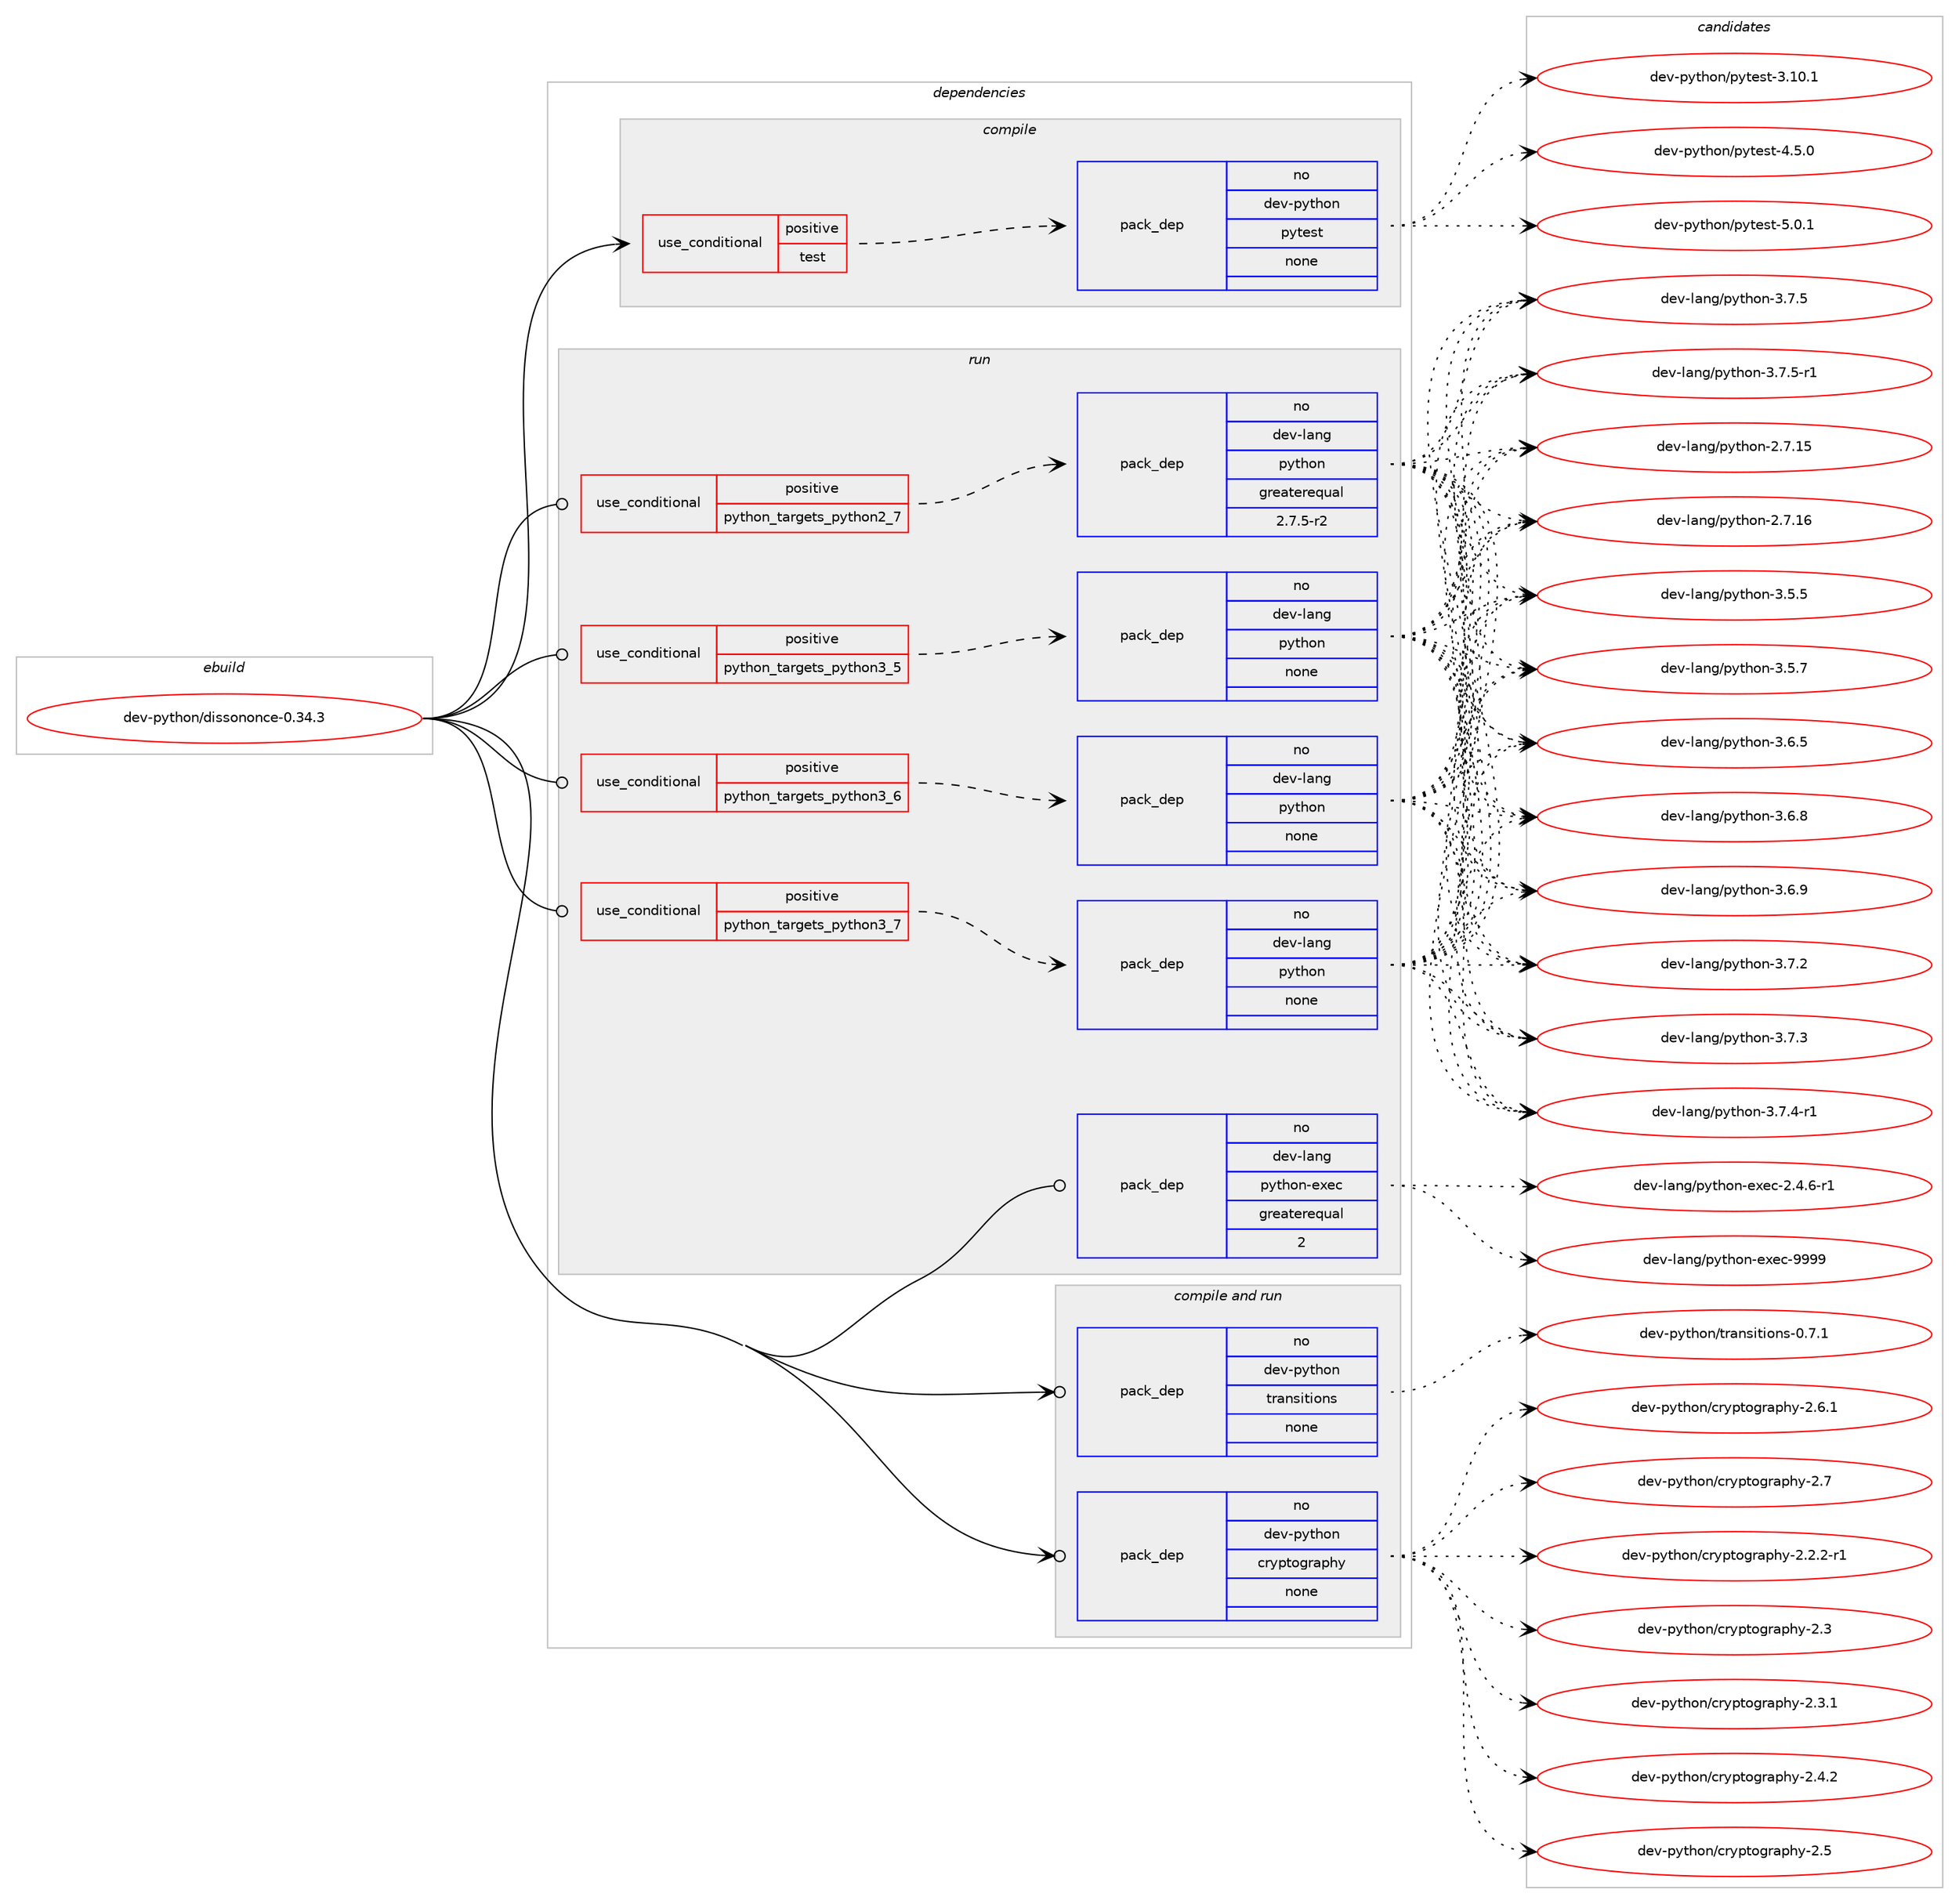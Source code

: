 digraph prolog {

# *************
# Graph options
# *************

newrank=true;
concentrate=true;
compound=true;
graph [rankdir=LR,fontname=Helvetica,fontsize=10,ranksep=1.5];#, ranksep=2.5, nodesep=0.2];
edge  [arrowhead=vee];
node  [fontname=Helvetica,fontsize=10];

# **********
# The ebuild
# **********

subgraph cluster_leftcol {
color=gray;
rank=same;
label=<<i>ebuild</i>>;
id [label="dev-python/dissononce-0.34.3", color=red, width=4, href="../dev-python/dissononce-0.34.3.svg"];
}

# ****************
# The dependencies
# ****************

subgraph cluster_midcol {
color=gray;
label=<<i>dependencies</i>>;
subgraph cluster_compile {
fillcolor="#eeeeee";
style=filled;
label=<<i>compile</i>>;
subgraph cond138414 {
dependency601490 [label=<<TABLE BORDER="0" CELLBORDER="1" CELLSPACING="0" CELLPADDING="4"><TR><TD ROWSPAN="3" CELLPADDING="10">use_conditional</TD></TR><TR><TD>positive</TD></TR><TR><TD>test</TD></TR></TABLE>>, shape=none, color=red];
subgraph pack451282 {
dependency601491 [label=<<TABLE BORDER="0" CELLBORDER="1" CELLSPACING="0" CELLPADDING="4" WIDTH="220"><TR><TD ROWSPAN="6" CELLPADDING="30">pack_dep</TD></TR><TR><TD WIDTH="110">no</TD></TR><TR><TD>dev-python</TD></TR><TR><TD>pytest</TD></TR><TR><TD>none</TD></TR><TR><TD></TD></TR></TABLE>>, shape=none, color=blue];
}
dependency601490:e -> dependency601491:w [weight=20,style="dashed",arrowhead="vee"];
}
id:e -> dependency601490:w [weight=20,style="solid",arrowhead="vee"];
}
subgraph cluster_compileandrun {
fillcolor="#eeeeee";
style=filled;
label=<<i>compile and run</i>>;
subgraph pack451283 {
dependency601492 [label=<<TABLE BORDER="0" CELLBORDER="1" CELLSPACING="0" CELLPADDING="4" WIDTH="220"><TR><TD ROWSPAN="6" CELLPADDING="30">pack_dep</TD></TR><TR><TD WIDTH="110">no</TD></TR><TR><TD>dev-python</TD></TR><TR><TD>cryptography</TD></TR><TR><TD>none</TD></TR><TR><TD></TD></TR></TABLE>>, shape=none, color=blue];
}
id:e -> dependency601492:w [weight=20,style="solid",arrowhead="odotvee"];
subgraph pack451284 {
dependency601493 [label=<<TABLE BORDER="0" CELLBORDER="1" CELLSPACING="0" CELLPADDING="4" WIDTH="220"><TR><TD ROWSPAN="6" CELLPADDING="30">pack_dep</TD></TR><TR><TD WIDTH="110">no</TD></TR><TR><TD>dev-python</TD></TR><TR><TD>transitions</TD></TR><TR><TD>none</TD></TR><TR><TD></TD></TR></TABLE>>, shape=none, color=blue];
}
id:e -> dependency601493:w [weight=20,style="solid",arrowhead="odotvee"];
}
subgraph cluster_run {
fillcolor="#eeeeee";
style=filled;
label=<<i>run</i>>;
subgraph cond138415 {
dependency601494 [label=<<TABLE BORDER="0" CELLBORDER="1" CELLSPACING="0" CELLPADDING="4"><TR><TD ROWSPAN="3" CELLPADDING="10">use_conditional</TD></TR><TR><TD>positive</TD></TR><TR><TD>python_targets_python2_7</TD></TR></TABLE>>, shape=none, color=red];
subgraph pack451285 {
dependency601495 [label=<<TABLE BORDER="0" CELLBORDER="1" CELLSPACING="0" CELLPADDING="4" WIDTH="220"><TR><TD ROWSPAN="6" CELLPADDING="30">pack_dep</TD></TR><TR><TD WIDTH="110">no</TD></TR><TR><TD>dev-lang</TD></TR><TR><TD>python</TD></TR><TR><TD>greaterequal</TD></TR><TR><TD>2.7.5-r2</TD></TR></TABLE>>, shape=none, color=blue];
}
dependency601494:e -> dependency601495:w [weight=20,style="dashed",arrowhead="vee"];
}
id:e -> dependency601494:w [weight=20,style="solid",arrowhead="odot"];
subgraph cond138416 {
dependency601496 [label=<<TABLE BORDER="0" CELLBORDER="1" CELLSPACING="0" CELLPADDING="4"><TR><TD ROWSPAN="3" CELLPADDING="10">use_conditional</TD></TR><TR><TD>positive</TD></TR><TR><TD>python_targets_python3_5</TD></TR></TABLE>>, shape=none, color=red];
subgraph pack451286 {
dependency601497 [label=<<TABLE BORDER="0" CELLBORDER="1" CELLSPACING="0" CELLPADDING="4" WIDTH="220"><TR><TD ROWSPAN="6" CELLPADDING="30">pack_dep</TD></TR><TR><TD WIDTH="110">no</TD></TR><TR><TD>dev-lang</TD></TR><TR><TD>python</TD></TR><TR><TD>none</TD></TR><TR><TD></TD></TR></TABLE>>, shape=none, color=blue];
}
dependency601496:e -> dependency601497:w [weight=20,style="dashed",arrowhead="vee"];
}
id:e -> dependency601496:w [weight=20,style="solid",arrowhead="odot"];
subgraph cond138417 {
dependency601498 [label=<<TABLE BORDER="0" CELLBORDER="1" CELLSPACING="0" CELLPADDING="4"><TR><TD ROWSPAN="3" CELLPADDING="10">use_conditional</TD></TR><TR><TD>positive</TD></TR><TR><TD>python_targets_python3_6</TD></TR></TABLE>>, shape=none, color=red];
subgraph pack451287 {
dependency601499 [label=<<TABLE BORDER="0" CELLBORDER="1" CELLSPACING="0" CELLPADDING="4" WIDTH="220"><TR><TD ROWSPAN="6" CELLPADDING="30">pack_dep</TD></TR><TR><TD WIDTH="110">no</TD></TR><TR><TD>dev-lang</TD></TR><TR><TD>python</TD></TR><TR><TD>none</TD></TR><TR><TD></TD></TR></TABLE>>, shape=none, color=blue];
}
dependency601498:e -> dependency601499:w [weight=20,style="dashed",arrowhead="vee"];
}
id:e -> dependency601498:w [weight=20,style="solid",arrowhead="odot"];
subgraph cond138418 {
dependency601500 [label=<<TABLE BORDER="0" CELLBORDER="1" CELLSPACING="0" CELLPADDING="4"><TR><TD ROWSPAN="3" CELLPADDING="10">use_conditional</TD></TR><TR><TD>positive</TD></TR><TR><TD>python_targets_python3_7</TD></TR></TABLE>>, shape=none, color=red];
subgraph pack451288 {
dependency601501 [label=<<TABLE BORDER="0" CELLBORDER="1" CELLSPACING="0" CELLPADDING="4" WIDTH="220"><TR><TD ROWSPAN="6" CELLPADDING="30">pack_dep</TD></TR><TR><TD WIDTH="110">no</TD></TR><TR><TD>dev-lang</TD></TR><TR><TD>python</TD></TR><TR><TD>none</TD></TR><TR><TD></TD></TR></TABLE>>, shape=none, color=blue];
}
dependency601500:e -> dependency601501:w [weight=20,style="dashed",arrowhead="vee"];
}
id:e -> dependency601500:w [weight=20,style="solid",arrowhead="odot"];
subgraph pack451289 {
dependency601502 [label=<<TABLE BORDER="0" CELLBORDER="1" CELLSPACING="0" CELLPADDING="4" WIDTH="220"><TR><TD ROWSPAN="6" CELLPADDING="30">pack_dep</TD></TR><TR><TD WIDTH="110">no</TD></TR><TR><TD>dev-lang</TD></TR><TR><TD>python-exec</TD></TR><TR><TD>greaterequal</TD></TR><TR><TD>2</TD></TR></TABLE>>, shape=none, color=blue];
}
id:e -> dependency601502:w [weight=20,style="solid",arrowhead="odot"];
}
}

# **************
# The candidates
# **************

subgraph cluster_choices {
rank=same;
color=gray;
label=<<i>candidates</i>>;

subgraph choice451282 {
color=black;
nodesep=1;
choice100101118451121211161041111104711212111610111511645514649484649 [label="dev-python/pytest-3.10.1", color=red, width=4,href="../dev-python/pytest-3.10.1.svg"];
choice1001011184511212111610411111047112121116101115116455246534648 [label="dev-python/pytest-4.5.0", color=red, width=4,href="../dev-python/pytest-4.5.0.svg"];
choice1001011184511212111610411111047112121116101115116455346484649 [label="dev-python/pytest-5.0.1", color=red, width=4,href="../dev-python/pytest-5.0.1.svg"];
dependency601491:e -> choice100101118451121211161041111104711212111610111511645514649484649:w [style=dotted,weight="100"];
dependency601491:e -> choice1001011184511212111610411111047112121116101115116455246534648:w [style=dotted,weight="100"];
dependency601491:e -> choice1001011184511212111610411111047112121116101115116455346484649:w [style=dotted,weight="100"];
}
subgraph choice451283 {
color=black;
nodesep=1;
choice100101118451121211161041111104799114121112116111103114971121041214550465046504511449 [label="dev-python/cryptography-2.2.2-r1", color=red, width=4,href="../dev-python/cryptography-2.2.2-r1.svg"];
choice1001011184511212111610411111047991141211121161111031149711210412145504651 [label="dev-python/cryptography-2.3", color=red, width=4,href="../dev-python/cryptography-2.3.svg"];
choice10010111845112121116104111110479911412111211611110311497112104121455046514649 [label="dev-python/cryptography-2.3.1", color=red, width=4,href="../dev-python/cryptography-2.3.1.svg"];
choice10010111845112121116104111110479911412111211611110311497112104121455046524650 [label="dev-python/cryptography-2.4.2", color=red, width=4,href="../dev-python/cryptography-2.4.2.svg"];
choice1001011184511212111610411111047991141211121161111031149711210412145504653 [label="dev-python/cryptography-2.5", color=red, width=4,href="../dev-python/cryptography-2.5.svg"];
choice10010111845112121116104111110479911412111211611110311497112104121455046544649 [label="dev-python/cryptography-2.6.1", color=red, width=4,href="../dev-python/cryptography-2.6.1.svg"];
choice1001011184511212111610411111047991141211121161111031149711210412145504655 [label="dev-python/cryptography-2.7", color=red, width=4,href="../dev-python/cryptography-2.7.svg"];
dependency601492:e -> choice100101118451121211161041111104799114121112116111103114971121041214550465046504511449:w [style=dotted,weight="100"];
dependency601492:e -> choice1001011184511212111610411111047991141211121161111031149711210412145504651:w [style=dotted,weight="100"];
dependency601492:e -> choice10010111845112121116104111110479911412111211611110311497112104121455046514649:w [style=dotted,weight="100"];
dependency601492:e -> choice10010111845112121116104111110479911412111211611110311497112104121455046524650:w [style=dotted,weight="100"];
dependency601492:e -> choice1001011184511212111610411111047991141211121161111031149711210412145504653:w [style=dotted,weight="100"];
dependency601492:e -> choice10010111845112121116104111110479911412111211611110311497112104121455046544649:w [style=dotted,weight="100"];
dependency601492:e -> choice1001011184511212111610411111047991141211121161111031149711210412145504655:w [style=dotted,weight="100"];
}
subgraph choice451284 {
color=black;
nodesep=1;
choice100101118451121211161041111104711611497110115105116105111110115454846554649 [label="dev-python/transitions-0.7.1", color=red, width=4,href="../dev-python/transitions-0.7.1.svg"];
dependency601493:e -> choice100101118451121211161041111104711611497110115105116105111110115454846554649:w [style=dotted,weight="100"];
}
subgraph choice451285 {
color=black;
nodesep=1;
choice10010111845108971101034711212111610411111045504655464953 [label="dev-lang/python-2.7.15", color=red, width=4,href="../dev-lang/python-2.7.15.svg"];
choice10010111845108971101034711212111610411111045504655464954 [label="dev-lang/python-2.7.16", color=red, width=4,href="../dev-lang/python-2.7.16.svg"];
choice100101118451089711010347112121116104111110455146534653 [label="dev-lang/python-3.5.5", color=red, width=4,href="../dev-lang/python-3.5.5.svg"];
choice100101118451089711010347112121116104111110455146534655 [label="dev-lang/python-3.5.7", color=red, width=4,href="../dev-lang/python-3.5.7.svg"];
choice100101118451089711010347112121116104111110455146544653 [label="dev-lang/python-3.6.5", color=red, width=4,href="../dev-lang/python-3.6.5.svg"];
choice100101118451089711010347112121116104111110455146544656 [label="dev-lang/python-3.6.8", color=red, width=4,href="../dev-lang/python-3.6.8.svg"];
choice100101118451089711010347112121116104111110455146544657 [label="dev-lang/python-3.6.9", color=red, width=4,href="../dev-lang/python-3.6.9.svg"];
choice100101118451089711010347112121116104111110455146554650 [label="dev-lang/python-3.7.2", color=red, width=4,href="../dev-lang/python-3.7.2.svg"];
choice100101118451089711010347112121116104111110455146554651 [label="dev-lang/python-3.7.3", color=red, width=4,href="../dev-lang/python-3.7.3.svg"];
choice1001011184510897110103471121211161041111104551465546524511449 [label="dev-lang/python-3.7.4-r1", color=red, width=4,href="../dev-lang/python-3.7.4-r1.svg"];
choice100101118451089711010347112121116104111110455146554653 [label="dev-lang/python-3.7.5", color=red, width=4,href="../dev-lang/python-3.7.5.svg"];
choice1001011184510897110103471121211161041111104551465546534511449 [label="dev-lang/python-3.7.5-r1", color=red, width=4,href="../dev-lang/python-3.7.5-r1.svg"];
dependency601495:e -> choice10010111845108971101034711212111610411111045504655464953:w [style=dotted,weight="100"];
dependency601495:e -> choice10010111845108971101034711212111610411111045504655464954:w [style=dotted,weight="100"];
dependency601495:e -> choice100101118451089711010347112121116104111110455146534653:w [style=dotted,weight="100"];
dependency601495:e -> choice100101118451089711010347112121116104111110455146534655:w [style=dotted,weight="100"];
dependency601495:e -> choice100101118451089711010347112121116104111110455146544653:w [style=dotted,weight="100"];
dependency601495:e -> choice100101118451089711010347112121116104111110455146544656:w [style=dotted,weight="100"];
dependency601495:e -> choice100101118451089711010347112121116104111110455146544657:w [style=dotted,weight="100"];
dependency601495:e -> choice100101118451089711010347112121116104111110455146554650:w [style=dotted,weight="100"];
dependency601495:e -> choice100101118451089711010347112121116104111110455146554651:w [style=dotted,weight="100"];
dependency601495:e -> choice1001011184510897110103471121211161041111104551465546524511449:w [style=dotted,weight="100"];
dependency601495:e -> choice100101118451089711010347112121116104111110455146554653:w [style=dotted,weight="100"];
dependency601495:e -> choice1001011184510897110103471121211161041111104551465546534511449:w [style=dotted,weight="100"];
}
subgraph choice451286 {
color=black;
nodesep=1;
choice10010111845108971101034711212111610411111045504655464953 [label="dev-lang/python-2.7.15", color=red, width=4,href="../dev-lang/python-2.7.15.svg"];
choice10010111845108971101034711212111610411111045504655464954 [label="dev-lang/python-2.7.16", color=red, width=4,href="../dev-lang/python-2.7.16.svg"];
choice100101118451089711010347112121116104111110455146534653 [label="dev-lang/python-3.5.5", color=red, width=4,href="../dev-lang/python-3.5.5.svg"];
choice100101118451089711010347112121116104111110455146534655 [label="dev-lang/python-3.5.7", color=red, width=4,href="../dev-lang/python-3.5.7.svg"];
choice100101118451089711010347112121116104111110455146544653 [label="dev-lang/python-3.6.5", color=red, width=4,href="../dev-lang/python-3.6.5.svg"];
choice100101118451089711010347112121116104111110455146544656 [label="dev-lang/python-3.6.8", color=red, width=4,href="../dev-lang/python-3.6.8.svg"];
choice100101118451089711010347112121116104111110455146544657 [label="dev-lang/python-3.6.9", color=red, width=4,href="../dev-lang/python-3.6.9.svg"];
choice100101118451089711010347112121116104111110455146554650 [label="dev-lang/python-3.7.2", color=red, width=4,href="../dev-lang/python-3.7.2.svg"];
choice100101118451089711010347112121116104111110455146554651 [label="dev-lang/python-3.7.3", color=red, width=4,href="../dev-lang/python-3.7.3.svg"];
choice1001011184510897110103471121211161041111104551465546524511449 [label="dev-lang/python-3.7.4-r1", color=red, width=4,href="../dev-lang/python-3.7.4-r1.svg"];
choice100101118451089711010347112121116104111110455146554653 [label="dev-lang/python-3.7.5", color=red, width=4,href="../dev-lang/python-3.7.5.svg"];
choice1001011184510897110103471121211161041111104551465546534511449 [label="dev-lang/python-3.7.5-r1", color=red, width=4,href="../dev-lang/python-3.7.5-r1.svg"];
dependency601497:e -> choice10010111845108971101034711212111610411111045504655464953:w [style=dotted,weight="100"];
dependency601497:e -> choice10010111845108971101034711212111610411111045504655464954:w [style=dotted,weight="100"];
dependency601497:e -> choice100101118451089711010347112121116104111110455146534653:w [style=dotted,weight="100"];
dependency601497:e -> choice100101118451089711010347112121116104111110455146534655:w [style=dotted,weight="100"];
dependency601497:e -> choice100101118451089711010347112121116104111110455146544653:w [style=dotted,weight="100"];
dependency601497:e -> choice100101118451089711010347112121116104111110455146544656:w [style=dotted,weight="100"];
dependency601497:e -> choice100101118451089711010347112121116104111110455146544657:w [style=dotted,weight="100"];
dependency601497:e -> choice100101118451089711010347112121116104111110455146554650:w [style=dotted,weight="100"];
dependency601497:e -> choice100101118451089711010347112121116104111110455146554651:w [style=dotted,weight="100"];
dependency601497:e -> choice1001011184510897110103471121211161041111104551465546524511449:w [style=dotted,weight="100"];
dependency601497:e -> choice100101118451089711010347112121116104111110455146554653:w [style=dotted,weight="100"];
dependency601497:e -> choice1001011184510897110103471121211161041111104551465546534511449:w [style=dotted,weight="100"];
}
subgraph choice451287 {
color=black;
nodesep=1;
choice10010111845108971101034711212111610411111045504655464953 [label="dev-lang/python-2.7.15", color=red, width=4,href="../dev-lang/python-2.7.15.svg"];
choice10010111845108971101034711212111610411111045504655464954 [label="dev-lang/python-2.7.16", color=red, width=4,href="../dev-lang/python-2.7.16.svg"];
choice100101118451089711010347112121116104111110455146534653 [label="dev-lang/python-3.5.5", color=red, width=4,href="../dev-lang/python-3.5.5.svg"];
choice100101118451089711010347112121116104111110455146534655 [label="dev-lang/python-3.5.7", color=red, width=4,href="../dev-lang/python-3.5.7.svg"];
choice100101118451089711010347112121116104111110455146544653 [label="dev-lang/python-3.6.5", color=red, width=4,href="../dev-lang/python-3.6.5.svg"];
choice100101118451089711010347112121116104111110455146544656 [label="dev-lang/python-3.6.8", color=red, width=4,href="../dev-lang/python-3.6.8.svg"];
choice100101118451089711010347112121116104111110455146544657 [label="dev-lang/python-3.6.9", color=red, width=4,href="../dev-lang/python-3.6.9.svg"];
choice100101118451089711010347112121116104111110455146554650 [label="dev-lang/python-3.7.2", color=red, width=4,href="../dev-lang/python-3.7.2.svg"];
choice100101118451089711010347112121116104111110455146554651 [label="dev-lang/python-3.7.3", color=red, width=4,href="../dev-lang/python-3.7.3.svg"];
choice1001011184510897110103471121211161041111104551465546524511449 [label="dev-lang/python-3.7.4-r1", color=red, width=4,href="../dev-lang/python-3.7.4-r1.svg"];
choice100101118451089711010347112121116104111110455146554653 [label="dev-lang/python-3.7.5", color=red, width=4,href="../dev-lang/python-3.7.5.svg"];
choice1001011184510897110103471121211161041111104551465546534511449 [label="dev-lang/python-3.7.5-r1", color=red, width=4,href="../dev-lang/python-3.7.5-r1.svg"];
dependency601499:e -> choice10010111845108971101034711212111610411111045504655464953:w [style=dotted,weight="100"];
dependency601499:e -> choice10010111845108971101034711212111610411111045504655464954:w [style=dotted,weight="100"];
dependency601499:e -> choice100101118451089711010347112121116104111110455146534653:w [style=dotted,weight="100"];
dependency601499:e -> choice100101118451089711010347112121116104111110455146534655:w [style=dotted,weight="100"];
dependency601499:e -> choice100101118451089711010347112121116104111110455146544653:w [style=dotted,weight="100"];
dependency601499:e -> choice100101118451089711010347112121116104111110455146544656:w [style=dotted,weight="100"];
dependency601499:e -> choice100101118451089711010347112121116104111110455146544657:w [style=dotted,weight="100"];
dependency601499:e -> choice100101118451089711010347112121116104111110455146554650:w [style=dotted,weight="100"];
dependency601499:e -> choice100101118451089711010347112121116104111110455146554651:w [style=dotted,weight="100"];
dependency601499:e -> choice1001011184510897110103471121211161041111104551465546524511449:w [style=dotted,weight="100"];
dependency601499:e -> choice100101118451089711010347112121116104111110455146554653:w [style=dotted,weight="100"];
dependency601499:e -> choice1001011184510897110103471121211161041111104551465546534511449:w [style=dotted,weight="100"];
}
subgraph choice451288 {
color=black;
nodesep=1;
choice10010111845108971101034711212111610411111045504655464953 [label="dev-lang/python-2.7.15", color=red, width=4,href="../dev-lang/python-2.7.15.svg"];
choice10010111845108971101034711212111610411111045504655464954 [label="dev-lang/python-2.7.16", color=red, width=4,href="../dev-lang/python-2.7.16.svg"];
choice100101118451089711010347112121116104111110455146534653 [label="dev-lang/python-3.5.5", color=red, width=4,href="../dev-lang/python-3.5.5.svg"];
choice100101118451089711010347112121116104111110455146534655 [label="dev-lang/python-3.5.7", color=red, width=4,href="../dev-lang/python-3.5.7.svg"];
choice100101118451089711010347112121116104111110455146544653 [label="dev-lang/python-3.6.5", color=red, width=4,href="../dev-lang/python-3.6.5.svg"];
choice100101118451089711010347112121116104111110455146544656 [label="dev-lang/python-3.6.8", color=red, width=4,href="../dev-lang/python-3.6.8.svg"];
choice100101118451089711010347112121116104111110455146544657 [label="dev-lang/python-3.6.9", color=red, width=4,href="../dev-lang/python-3.6.9.svg"];
choice100101118451089711010347112121116104111110455146554650 [label="dev-lang/python-3.7.2", color=red, width=4,href="../dev-lang/python-3.7.2.svg"];
choice100101118451089711010347112121116104111110455146554651 [label="dev-lang/python-3.7.3", color=red, width=4,href="../dev-lang/python-3.7.3.svg"];
choice1001011184510897110103471121211161041111104551465546524511449 [label="dev-lang/python-3.7.4-r1", color=red, width=4,href="../dev-lang/python-3.7.4-r1.svg"];
choice100101118451089711010347112121116104111110455146554653 [label="dev-lang/python-3.7.5", color=red, width=4,href="../dev-lang/python-3.7.5.svg"];
choice1001011184510897110103471121211161041111104551465546534511449 [label="dev-lang/python-3.7.5-r1", color=red, width=4,href="../dev-lang/python-3.7.5-r1.svg"];
dependency601501:e -> choice10010111845108971101034711212111610411111045504655464953:w [style=dotted,weight="100"];
dependency601501:e -> choice10010111845108971101034711212111610411111045504655464954:w [style=dotted,weight="100"];
dependency601501:e -> choice100101118451089711010347112121116104111110455146534653:w [style=dotted,weight="100"];
dependency601501:e -> choice100101118451089711010347112121116104111110455146534655:w [style=dotted,weight="100"];
dependency601501:e -> choice100101118451089711010347112121116104111110455146544653:w [style=dotted,weight="100"];
dependency601501:e -> choice100101118451089711010347112121116104111110455146544656:w [style=dotted,weight="100"];
dependency601501:e -> choice100101118451089711010347112121116104111110455146544657:w [style=dotted,weight="100"];
dependency601501:e -> choice100101118451089711010347112121116104111110455146554650:w [style=dotted,weight="100"];
dependency601501:e -> choice100101118451089711010347112121116104111110455146554651:w [style=dotted,weight="100"];
dependency601501:e -> choice1001011184510897110103471121211161041111104551465546524511449:w [style=dotted,weight="100"];
dependency601501:e -> choice100101118451089711010347112121116104111110455146554653:w [style=dotted,weight="100"];
dependency601501:e -> choice1001011184510897110103471121211161041111104551465546534511449:w [style=dotted,weight="100"];
}
subgraph choice451289 {
color=black;
nodesep=1;
choice10010111845108971101034711212111610411111045101120101994550465246544511449 [label="dev-lang/python-exec-2.4.6-r1", color=red, width=4,href="../dev-lang/python-exec-2.4.6-r1.svg"];
choice10010111845108971101034711212111610411111045101120101994557575757 [label="dev-lang/python-exec-9999", color=red, width=4,href="../dev-lang/python-exec-9999.svg"];
dependency601502:e -> choice10010111845108971101034711212111610411111045101120101994550465246544511449:w [style=dotted,weight="100"];
dependency601502:e -> choice10010111845108971101034711212111610411111045101120101994557575757:w [style=dotted,weight="100"];
}
}

}
